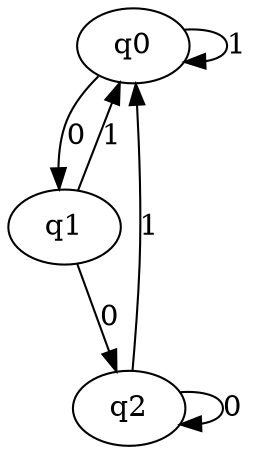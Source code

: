 digraph {
	graph [size=3.5]
	q0
	q1
	q2
	q0 -> q0 [label=1]
	q0 -> q1 [label=0]
	q1 -> q0 [label=1]
	q1 -> q2 [label=0]
	q2 -> q0 [label=1]
	q2 -> q2 [label=0]
}
